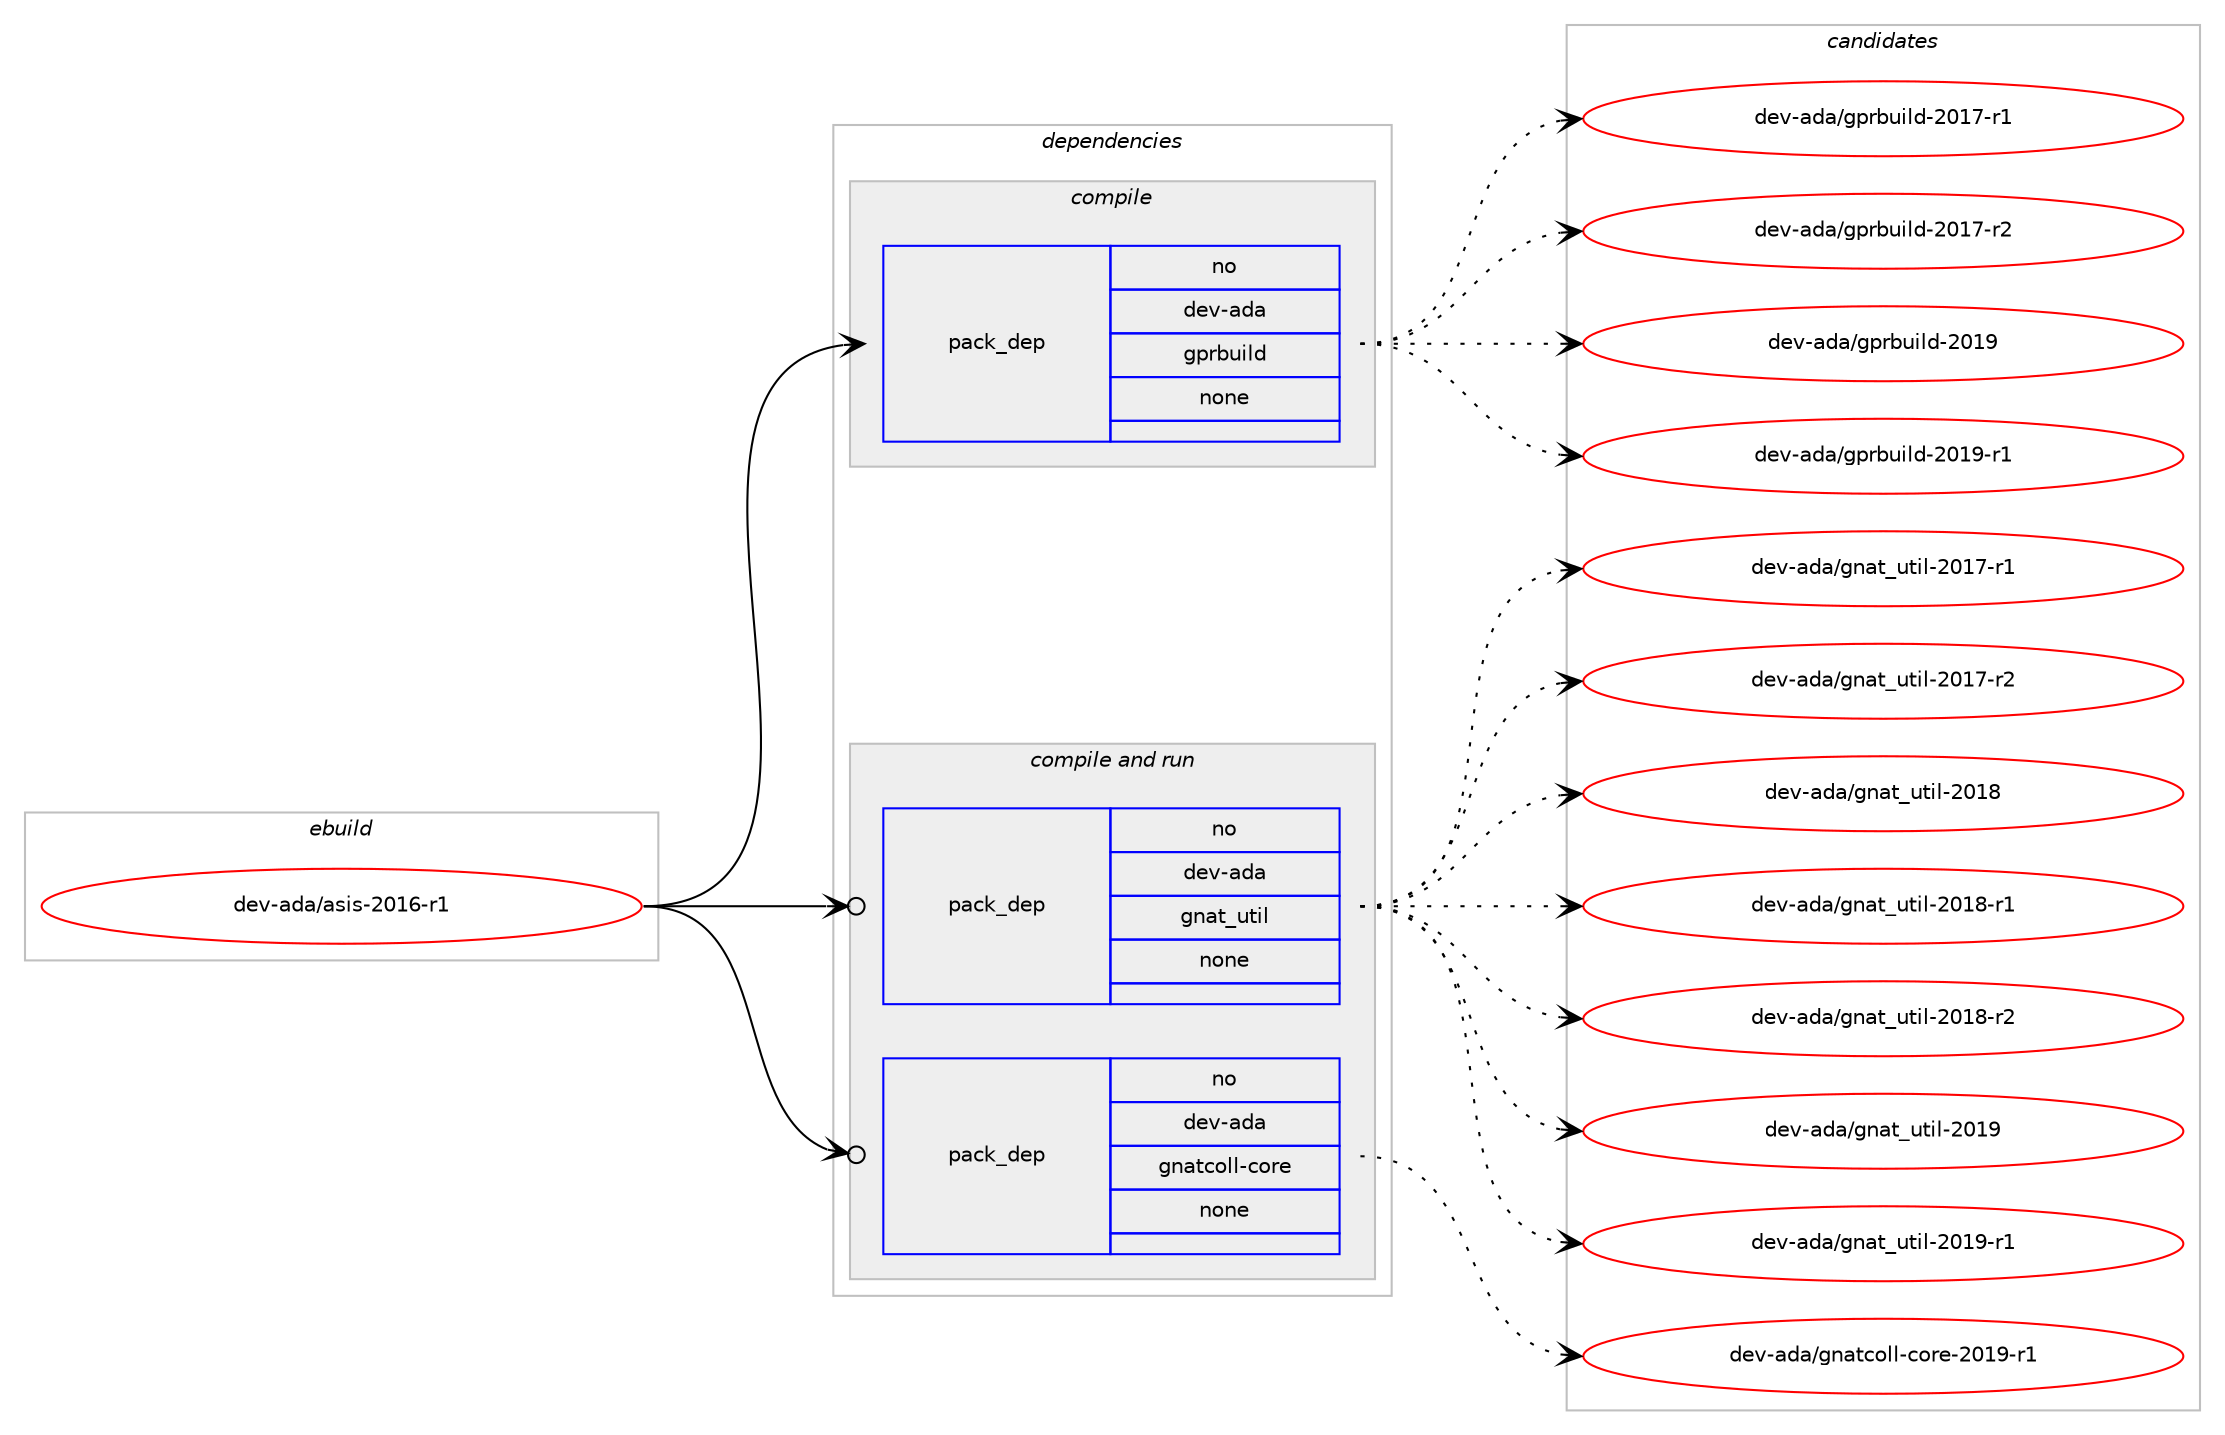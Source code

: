 digraph prolog {

# *************
# Graph options
# *************

newrank=true;
concentrate=true;
compound=true;
graph [rankdir=LR,fontname=Helvetica,fontsize=10,ranksep=1.5];#, ranksep=2.5, nodesep=0.2];
edge  [arrowhead=vee];
node  [fontname=Helvetica,fontsize=10];

# **********
# The ebuild
# **********

subgraph cluster_leftcol {
color=gray;
rank=same;
label=<<i>ebuild</i>>;
id [label="dev-ada/asis-2016-r1", color=red, width=4, href="../dev-ada/asis-2016-r1.svg"];
}

# ****************
# The dependencies
# ****************

subgraph cluster_midcol {
color=gray;
label=<<i>dependencies</i>>;
subgraph cluster_compile {
fillcolor="#eeeeee";
style=filled;
label=<<i>compile</i>>;
subgraph pack384425 {
dependency516235 [label=<<TABLE BORDER="0" CELLBORDER="1" CELLSPACING="0" CELLPADDING="4" WIDTH="220"><TR><TD ROWSPAN="6" CELLPADDING="30">pack_dep</TD></TR><TR><TD WIDTH="110">no</TD></TR><TR><TD>dev-ada</TD></TR><TR><TD>gprbuild</TD></TR><TR><TD>none</TD></TR><TR><TD></TD></TR></TABLE>>, shape=none, color=blue];
}
id:e -> dependency516235:w [weight=20,style="solid",arrowhead="vee"];
}
subgraph cluster_compileandrun {
fillcolor="#eeeeee";
style=filled;
label=<<i>compile and run</i>>;
subgraph pack384426 {
dependency516236 [label=<<TABLE BORDER="0" CELLBORDER="1" CELLSPACING="0" CELLPADDING="4" WIDTH="220"><TR><TD ROWSPAN="6" CELLPADDING="30">pack_dep</TD></TR><TR><TD WIDTH="110">no</TD></TR><TR><TD>dev-ada</TD></TR><TR><TD>gnat_util</TD></TR><TR><TD>none</TD></TR><TR><TD></TD></TR></TABLE>>, shape=none, color=blue];
}
id:e -> dependency516236:w [weight=20,style="solid",arrowhead="odotvee"];
subgraph pack384427 {
dependency516237 [label=<<TABLE BORDER="0" CELLBORDER="1" CELLSPACING="0" CELLPADDING="4" WIDTH="220"><TR><TD ROWSPAN="6" CELLPADDING="30">pack_dep</TD></TR><TR><TD WIDTH="110">no</TD></TR><TR><TD>dev-ada</TD></TR><TR><TD>gnatcoll-core</TD></TR><TR><TD>none</TD></TR><TR><TD></TD></TR></TABLE>>, shape=none, color=blue];
}
id:e -> dependency516237:w [weight=20,style="solid",arrowhead="odotvee"];
}
subgraph cluster_run {
fillcolor="#eeeeee";
style=filled;
label=<<i>run</i>>;
}
}

# **************
# The candidates
# **************

subgraph cluster_choices {
rank=same;
color=gray;
label=<<i>candidates</i>>;

subgraph choice384425 {
color=black;
nodesep=1;
choice100101118459710097471031121149811710510810045504849554511449 [label="dev-ada/gprbuild-2017-r1", color=red, width=4,href="../dev-ada/gprbuild-2017-r1.svg"];
choice100101118459710097471031121149811710510810045504849554511450 [label="dev-ada/gprbuild-2017-r2", color=red, width=4,href="../dev-ada/gprbuild-2017-r2.svg"];
choice10010111845971009747103112114981171051081004550484957 [label="dev-ada/gprbuild-2019", color=red, width=4,href="../dev-ada/gprbuild-2019.svg"];
choice100101118459710097471031121149811710510810045504849574511449 [label="dev-ada/gprbuild-2019-r1", color=red, width=4,href="../dev-ada/gprbuild-2019-r1.svg"];
dependency516235:e -> choice100101118459710097471031121149811710510810045504849554511449:w [style=dotted,weight="100"];
dependency516235:e -> choice100101118459710097471031121149811710510810045504849554511450:w [style=dotted,weight="100"];
dependency516235:e -> choice10010111845971009747103112114981171051081004550484957:w [style=dotted,weight="100"];
dependency516235:e -> choice100101118459710097471031121149811710510810045504849574511449:w [style=dotted,weight="100"];
}
subgraph choice384426 {
color=black;
nodesep=1;
choice10010111845971009747103110971169511711610510845504849554511449 [label="dev-ada/gnat_util-2017-r1", color=red, width=4,href="../dev-ada/gnat_util-2017-r1.svg"];
choice10010111845971009747103110971169511711610510845504849554511450 [label="dev-ada/gnat_util-2017-r2", color=red, width=4,href="../dev-ada/gnat_util-2017-r2.svg"];
choice1001011184597100974710311097116951171161051084550484956 [label="dev-ada/gnat_util-2018", color=red, width=4,href="../dev-ada/gnat_util-2018.svg"];
choice10010111845971009747103110971169511711610510845504849564511449 [label="dev-ada/gnat_util-2018-r1", color=red, width=4,href="../dev-ada/gnat_util-2018-r1.svg"];
choice10010111845971009747103110971169511711610510845504849564511450 [label="dev-ada/gnat_util-2018-r2", color=red, width=4,href="../dev-ada/gnat_util-2018-r2.svg"];
choice1001011184597100974710311097116951171161051084550484957 [label="dev-ada/gnat_util-2019", color=red, width=4,href="../dev-ada/gnat_util-2019.svg"];
choice10010111845971009747103110971169511711610510845504849574511449 [label="dev-ada/gnat_util-2019-r1", color=red, width=4,href="../dev-ada/gnat_util-2019-r1.svg"];
dependency516236:e -> choice10010111845971009747103110971169511711610510845504849554511449:w [style=dotted,weight="100"];
dependency516236:e -> choice10010111845971009747103110971169511711610510845504849554511450:w [style=dotted,weight="100"];
dependency516236:e -> choice1001011184597100974710311097116951171161051084550484956:w [style=dotted,weight="100"];
dependency516236:e -> choice10010111845971009747103110971169511711610510845504849564511449:w [style=dotted,weight="100"];
dependency516236:e -> choice10010111845971009747103110971169511711610510845504849564511450:w [style=dotted,weight="100"];
dependency516236:e -> choice1001011184597100974710311097116951171161051084550484957:w [style=dotted,weight="100"];
dependency516236:e -> choice10010111845971009747103110971169511711610510845504849574511449:w [style=dotted,weight="100"];
}
subgraph choice384427 {
color=black;
nodesep=1;
choice100101118459710097471031109711699111108108459911111410145504849574511449 [label="dev-ada/gnatcoll-core-2019-r1", color=red, width=4,href="../dev-ada/gnatcoll-core-2019-r1.svg"];
dependency516237:e -> choice100101118459710097471031109711699111108108459911111410145504849574511449:w [style=dotted,weight="100"];
}
}

}
